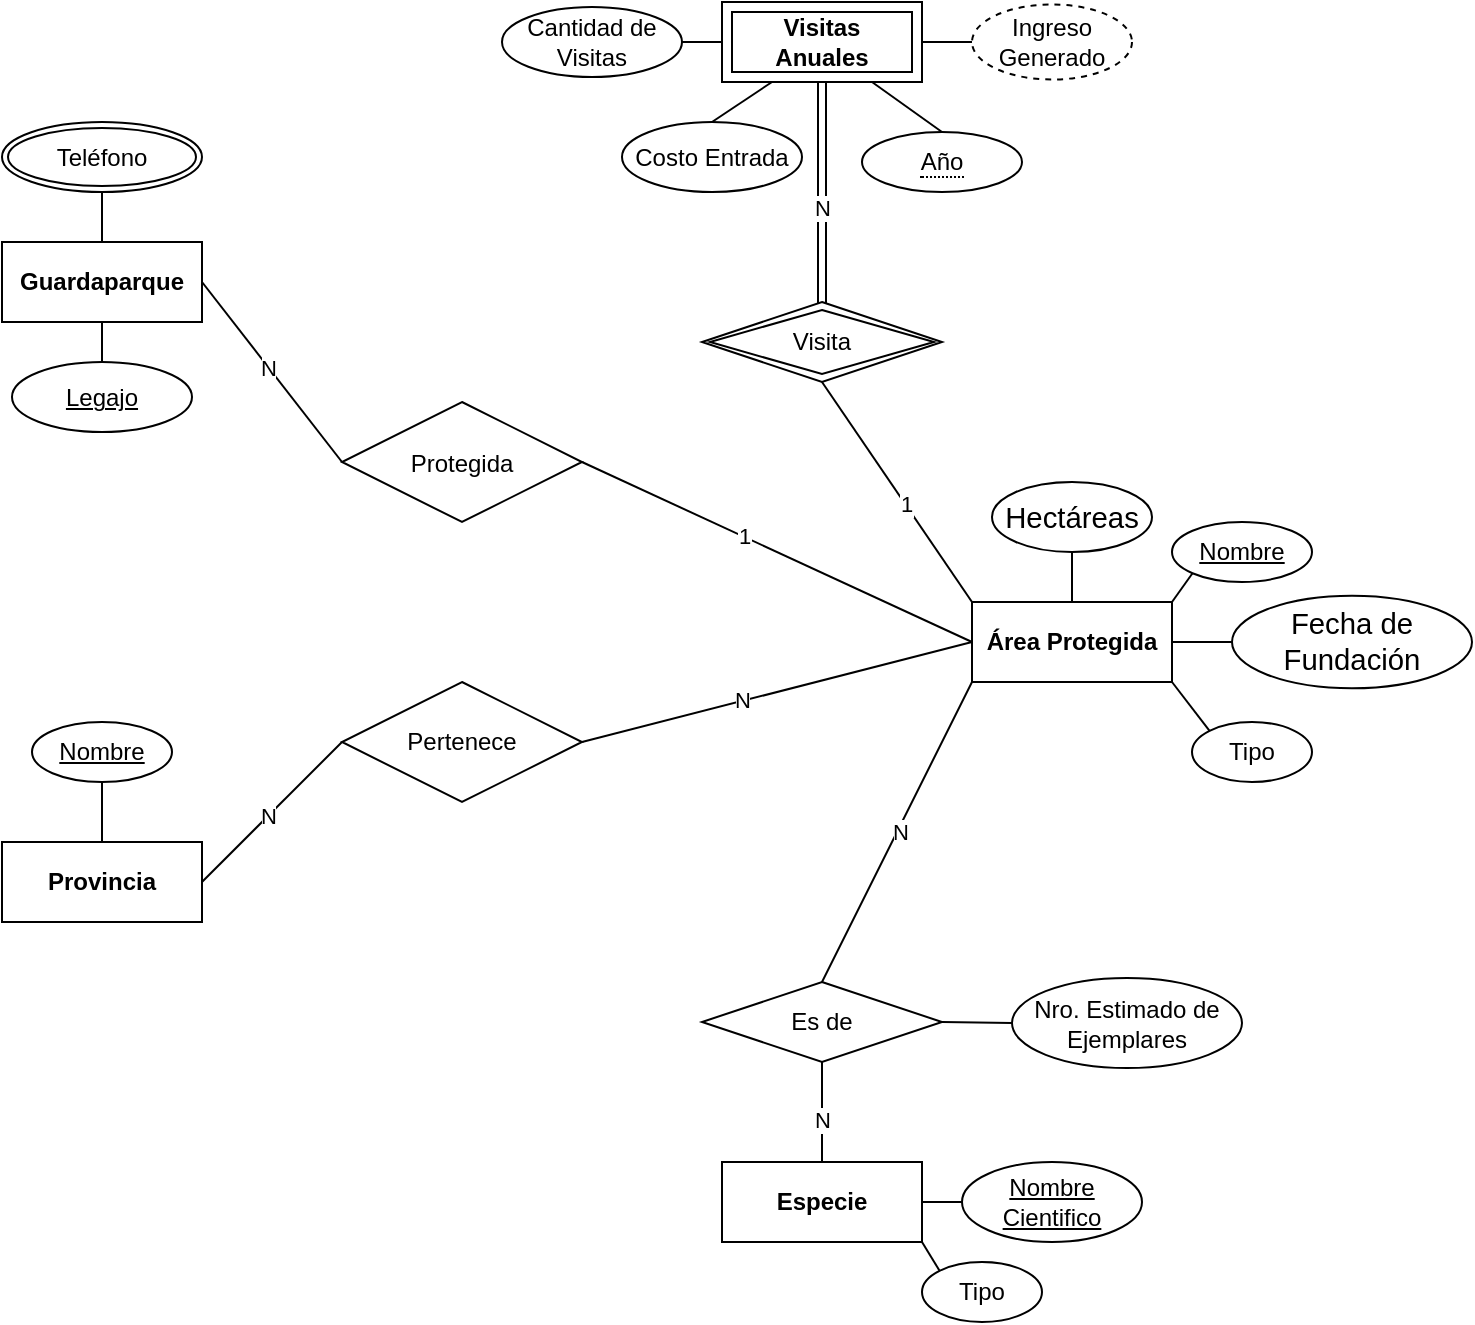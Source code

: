 <mxfile version="24.7.12">
  <diagram id="R2lEEEUBdFMjLlhIrx00" name="Page-1">
    <mxGraphModel dx="2571" dy="1238" grid="1" gridSize="10" guides="1" tooltips="1" connect="1" arrows="1" fold="1" page="1" pageScale="1" pageWidth="850" pageHeight="1100" math="0" shadow="0" extFonts="Permanent Marker^https://fonts.googleapis.com/css?family=Permanent+Marker">
      <root>
        <mxCell id="0" />
        <mxCell id="1" parent="0" />
        <mxCell id="lUvRs2Jbv9TMR5lQ5HXI-2" value="&lt;strong&gt;Área Protegida&lt;/strong&gt;" style="whiteSpace=wrap;html=1;align=center;" vertex="1" parent="1">
          <mxGeometry x="575" y="340" width="100" height="40" as="geometry" />
        </mxCell>
        <mxCell id="lUvRs2Jbv9TMR5lQ5HXI-3" value="&lt;strong&gt;Especie&lt;/strong&gt;" style="whiteSpace=wrap;html=1;align=center;" vertex="1" parent="1">
          <mxGeometry x="450" y="620" width="100" height="40" as="geometry" />
        </mxCell>
        <mxCell id="lUvRs2Jbv9TMR5lQ5HXI-5" value="&lt;strong&gt;Guardaparque&lt;/strong&gt;" style="whiteSpace=wrap;html=1;align=center;" vertex="1" parent="1">
          <mxGeometry x="90" y="160" width="100" height="40" as="geometry" />
        </mxCell>
        <mxCell id="lUvRs2Jbv9TMR5lQ5HXI-6" value="&lt;strong&gt;Provincia&lt;/strong&gt;" style="whiteSpace=wrap;html=1;align=center;" vertex="1" parent="1">
          <mxGeometry x="90" y="460" width="100" height="40" as="geometry" />
        </mxCell>
        <mxCell id="lUvRs2Jbv9TMR5lQ5HXI-7" value="Ingreso Generado" style="ellipse;whiteSpace=wrap;html=1;align=center;dashed=1;" vertex="1" parent="1">
          <mxGeometry x="575" y="41.25" width="80" height="37.5" as="geometry" />
        </mxCell>
        <mxCell id="lUvRs2Jbv9TMR5lQ5HXI-8" value="Nombre" style="ellipse;whiteSpace=wrap;html=1;align=center;fontStyle=4;" vertex="1" parent="1">
          <mxGeometry x="675" y="300" width="70" height="30" as="geometry" />
        </mxCell>
        <mxCell id="lUvRs2Jbv9TMR5lQ5HXI-9" value="Tipo" style="ellipse;whiteSpace=wrap;html=1;align=center;" vertex="1" parent="1">
          <mxGeometry x="685" y="400" width="60" height="30" as="geometry" />
        </mxCell>
        <mxCell id="lUvRs2Jbv9TMR5lQ5HXI-10" value="&lt;span style=&quot;font-size:11.0pt;line-height:&lt;br/&gt;115%;font-family:&amp;quot;Arial&amp;quot;,sans-serif;mso-fareast-font-family:Arial;mso-ansi-language:&lt;br/&gt;#000A;mso-fareast-language:EN-US;mso-bidi-language:AR-SA&quot; lang=&quot;es&quot;&gt;Fecha de Fundación&lt;/span&gt;" style="ellipse;whiteSpace=wrap;html=1;align=center;" vertex="1" parent="1">
          <mxGeometry x="705" y="336.88" width="120" height="46.25" as="geometry" />
        </mxCell>
        <mxCell id="lUvRs2Jbv9TMR5lQ5HXI-11" value="&lt;span style=&quot;font-size:11.0pt;line-height:&lt;br/&gt;115%;font-family:&amp;quot;Arial&amp;quot;,sans-serif;mso-fareast-font-family:Arial;mso-ansi-language:&lt;br/&gt;#000A;mso-fareast-language:EN-US;mso-bidi-language:AR-SA&quot; lang=&quot;es&quot;&gt;Hectáreas &lt;/span&gt;" style="ellipse;whiteSpace=wrap;html=1;align=center;" vertex="1" parent="1">
          <mxGeometry x="585" y="280" width="80" height="35" as="geometry" />
        </mxCell>
        <mxCell id="lUvRs2Jbv9TMR5lQ5HXI-12" value="" style="endArrow=none;html=1;rounded=0;entryX=1;entryY=0.5;entryDx=0;entryDy=0;exitX=0;exitY=0.5;exitDx=0;exitDy=0;" edge="1" parent="1" source="lUvRs2Jbv9TMR5lQ5HXI-7" target="lUvRs2Jbv9TMR5lQ5HXI-41">
          <mxGeometry width="50" height="50" relative="1" as="geometry">
            <mxPoint x="455" y="240" as="sourcePoint" />
            <mxPoint x="555" y="57.5" as="targetPoint" />
          </mxGeometry>
        </mxCell>
        <mxCell id="lUvRs2Jbv9TMR5lQ5HXI-13" value="" style="endArrow=none;html=1;rounded=0;entryX=1;entryY=0;entryDx=0;entryDy=0;exitX=0;exitY=1;exitDx=0;exitDy=0;" edge="1" parent="1" source="lUvRs2Jbv9TMR5lQ5HXI-8" target="lUvRs2Jbv9TMR5lQ5HXI-2">
          <mxGeometry width="50" height="50" relative="1" as="geometry">
            <mxPoint x="635" y="320" as="sourcePoint" />
            <mxPoint x="635" y="353" as="targetPoint" />
          </mxGeometry>
        </mxCell>
        <mxCell id="lUvRs2Jbv9TMR5lQ5HXI-14" value="" style="endArrow=none;html=1;rounded=0;entryX=1;entryY=0.5;entryDx=0;entryDy=0;exitX=0;exitY=0.5;exitDx=0;exitDy=0;" edge="1" parent="1" source="lUvRs2Jbv9TMR5lQ5HXI-10" target="lUvRs2Jbv9TMR5lQ5HXI-2">
          <mxGeometry width="50" height="50" relative="1" as="geometry">
            <mxPoint x="705" y="340" as="sourcePoint" />
            <mxPoint x="685" y="353" as="targetPoint" />
          </mxGeometry>
        </mxCell>
        <mxCell id="lUvRs2Jbv9TMR5lQ5HXI-15" value="" style="endArrow=none;html=1;rounded=0;entryX=1;entryY=1;entryDx=0;entryDy=0;exitX=0;exitY=0;exitDx=0;exitDy=0;" edge="1" parent="1" source="lUvRs2Jbv9TMR5lQ5HXI-9" target="lUvRs2Jbv9TMR5lQ5HXI-2">
          <mxGeometry width="50" height="50" relative="1" as="geometry">
            <mxPoint x="715" y="373" as="sourcePoint" />
            <mxPoint x="685" y="373" as="targetPoint" />
          </mxGeometry>
        </mxCell>
        <mxCell id="lUvRs2Jbv9TMR5lQ5HXI-16" value="" style="endArrow=none;html=1;rounded=0;entryX=0.5;entryY=0;entryDx=0;entryDy=0;exitX=0.5;exitY=1;exitDx=0;exitDy=0;" edge="1" parent="1" source="lUvRs2Jbv9TMR5lQ5HXI-11" target="lUvRs2Jbv9TMR5lQ5HXI-2">
          <mxGeometry width="50" height="50" relative="1" as="geometry">
            <mxPoint x="699" y="414" as="sourcePoint" />
            <mxPoint x="685" y="393" as="targetPoint" />
          </mxGeometry>
        </mxCell>
        <mxCell id="lUvRs2Jbv9TMR5lQ5HXI-22" value="" style="endArrow=none;html=1;rounded=0;entryX=0;entryY=0;entryDx=0;entryDy=0;exitX=0.5;exitY=1;exitDx=0;exitDy=0;" edge="1" parent="1" source="lUvRs2Jbv9TMR5lQ5HXI-43" target="lUvRs2Jbv9TMR5lQ5HXI-2">
          <mxGeometry relative="1" as="geometry">
            <mxPoint x="500" y="200" as="sourcePoint" />
            <mxPoint x="520" y="470" as="targetPoint" />
            <Array as="points" />
          </mxGeometry>
        </mxCell>
        <mxCell id="lUvRs2Jbv9TMR5lQ5HXI-61" value="1" style="edgeLabel;html=1;align=center;verticalAlign=middle;resizable=0;points=[];" vertex="1" connectable="0" parent="lUvRs2Jbv9TMR5lQ5HXI-22">
          <mxGeometry x="0.031" y="2" relative="1" as="geometry">
            <mxPoint x="2" y="5" as="offset" />
          </mxGeometry>
        </mxCell>
        <mxCell id="lUvRs2Jbv9TMR5lQ5HXI-26" value="" style="endArrow=none;html=1;rounded=0;entryX=0.75;entryY=1;entryDx=0;entryDy=0;exitX=0.5;exitY=0;exitDx=0;exitDy=0;" edge="1" source="lUvRs2Jbv9TMR5lQ5HXI-44" parent="1">
          <mxGeometry width="50" height="50" relative="1" as="geometry">
            <mxPoint x="560" y="100" as="sourcePoint" />
            <mxPoint x="525" y="80" as="targetPoint" />
          </mxGeometry>
        </mxCell>
        <mxCell id="lUvRs2Jbv9TMR5lQ5HXI-27" value="Costo Entrada" style="ellipse;whiteSpace=wrap;html=1;align=center;" vertex="1" parent="1">
          <mxGeometry x="400" y="100" width="90" height="35" as="geometry" />
        </mxCell>
        <mxCell id="lUvRs2Jbv9TMR5lQ5HXI-28" value="" style="endArrow=none;html=1;rounded=0;exitX=0.5;exitY=0;exitDx=0;exitDy=0;entryX=0.25;entryY=1;entryDx=0;entryDy=0;" edge="1" source="lUvRs2Jbv9TMR5lQ5HXI-27" parent="1" target="lUvRs2Jbv9TMR5lQ5HXI-41">
          <mxGeometry width="50" height="50" relative="1" as="geometry">
            <mxPoint x="794" y="104" as="sourcePoint" />
            <mxPoint x="475" y="80" as="targetPoint" />
          </mxGeometry>
        </mxCell>
        <mxCell id="lUvRs2Jbv9TMR5lQ5HXI-29" value="" style="endArrow=none;html=1;rounded=0;exitX=1;exitY=0.5;exitDx=0;exitDy=0;entryX=0;entryY=0.5;entryDx=0;entryDy=0;" edge="1" source="lUvRs2Jbv9TMR5lQ5HXI-30" parent="1" target="lUvRs2Jbv9TMR5lQ5HXI-41">
          <mxGeometry width="50" height="50" relative="1" as="geometry">
            <mxPoint x="804" y="-1" as="sourcePoint" />
            <mxPoint x="450" y="60" as="targetPoint" />
          </mxGeometry>
        </mxCell>
        <mxCell id="lUvRs2Jbv9TMR5lQ5HXI-30" value="Cantidad de Visitas" style="ellipse;whiteSpace=wrap;html=1;align=center;" vertex="1" parent="1">
          <mxGeometry x="340" y="42.5" width="90" height="35" as="geometry" />
        </mxCell>
        <mxCell id="lUvRs2Jbv9TMR5lQ5HXI-31" value="&lt;font style=&quot;font-size: 12px;&quot;&gt;&lt;span style=&quot;line-height: 115%; font-family: &amp;quot;Arial&amp;quot;, sans-serif;&quot; lang=&quot;es&quot;&gt;Protegida&lt;/span&gt;&lt;/font&gt;&lt;span style=&quot;font-size:11.0pt;line-height:&lt;br/&gt;115%;font-family:&amp;quot;Arial&amp;quot;,sans-serif;mso-fareast-font-family:Arial;mso-ansi-language:&lt;br/&gt;#000A;mso-fareast-language:EN-US;mso-bidi-language:AR-SA&quot; lang=&quot;es&quot;&gt; &lt;/span&gt;" style="shape=rhombus;perimeter=rhombusPerimeter;whiteSpace=wrap;html=1;align=center;" vertex="1" parent="1">
          <mxGeometry x="260" y="240" width="120" height="60" as="geometry" />
        </mxCell>
        <mxCell id="lUvRs2Jbv9TMR5lQ5HXI-32" value="" style="endArrow=none;html=1;rounded=0;entryX=0;entryY=0.5;entryDx=0;entryDy=0;exitX=1;exitY=0.5;exitDx=0;exitDy=0;" edge="1" parent="1" source="lUvRs2Jbv9TMR5lQ5HXI-31" target="lUvRs2Jbv9TMR5lQ5HXI-2">
          <mxGeometry relative="1" as="geometry">
            <mxPoint x="325" y="550" as="sourcePoint" />
            <mxPoint x="485" y="550" as="targetPoint" />
          </mxGeometry>
        </mxCell>
        <mxCell id="lUvRs2Jbv9TMR5lQ5HXI-57" value="1" style="edgeLabel;html=1;align=center;verticalAlign=middle;resizable=0;points=[];" vertex="1" connectable="0" parent="lUvRs2Jbv9TMR5lQ5HXI-32">
          <mxGeometry x="-0.222" y="-1" relative="1" as="geometry">
            <mxPoint x="5" y="1" as="offset" />
          </mxGeometry>
        </mxCell>
        <mxCell id="lUvRs2Jbv9TMR5lQ5HXI-33" value="" style="endArrow=none;html=1;rounded=0;entryX=0;entryY=0.5;entryDx=0;entryDy=0;exitX=1;exitY=0.5;exitDx=0;exitDy=0;" edge="1" parent="1" source="lUvRs2Jbv9TMR5lQ5HXI-5" target="lUvRs2Jbv9TMR5lQ5HXI-31">
          <mxGeometry relative="1" as="geometry">
            <mxPoint x="70" y="518" as="sourcePoint" />
            <mxPoint x="145" y="510" as="targetPoint" />
          </mxGeometry>
        </mxCell>
        <mxCell id="lUvRs2Jbv9TMR5lQ5HXI-56" value="N" style="edgeLabel;html=1;align=center;verticalAlign=middle;resizable=0;points=[];" vertex="1" connectable="0" parent="lUvRs2Jbv9TMR5lQ5HXI-33">
          <mxGeometry x="-0.343" y="-1" relative="1" as="geometry">
            <mxPoint x="11" y="13" as="offset" />
          </mxGeometry>
        </mxCell>
        <mxCell id="lUvRs2Jbv9TMR5lQ5HXI-34" value="" style="endArrow=none;html=1;rounded=0;entryX=0;entryY=1;entryDx=0;entryDy=0;exitX=0.5;exitY=0;exitDx=0;exitDy=0;" edge="1" source="lUvRs2Jbv9TMR5lQ5HXI-35" parent="1" target="lUvRs2Jbv9TMR5lQ5HXI-2">
          <mxGeometry relative="1" as="geometry">
            <mxPoint x="370" y="520" as="sourcePoint" />
            <mxPoint x="600" y="350" as="targetPoint" />
            <Array as="points" />
          </mxGeometry>
        </mxCell>
        <mxCell id="lUvRs2Jbv9TMR5lQ5HXI-63" value="N" style="edgeLabel;html=1;align=center;verticalAlign=middle;resizable=0;points=[];" vertex="1" connectable="0" parent="lUvRs2Jbv9TMR5lQ5HXI-34">
          <mxGeometry x="-0.156" y="-1" relative="1" as="geometry">
            <mxPoint x="6" y="-12" as="offset" />
          </mxGeometry>
        </mxCell>
        <mxCell id="lUvRs2Jbv9TMR5lQ5HXI-35" value="Es de" style="shape=rhombus;perimeter=rhombusPerimeter;whiteSpace=wrap;html=1;align=center;" vertex="1" parent="1">
          <mxGeometry x="440" y="530" width="120" height="40" as="geometry" />
        </mxCell>
        <mxCell id="lUvRs2Jbv9TMR5lQ5HXI-36" value="" style="endArrow=none;html=1;rounded=0;entryX=0.5;entryY=1;entryDx=0;entryDy=0;exitX=0.5;exitY=0;exitDx=0;exitDy=0;" edge="1" parent="1" source="lUvRs2Jbv9TMR5lQ5HXI-3" target="lUvRs2Jbv9TMR5lQ5HXI-35">
          <mxGeometry relative="1" as="geometry">
            <mxPoint x="510" y="560" as="sourcePoint" />
            <mxPoint x="600" y="390" as="targetPoint" />
            <Array as="points" />
          </mxGeometry>
        </mxCell>
        <mxCell id="lUvRs2Jbv9TMR5lQ5HXI-65" value="N" style="edgeLabel;html=1;align=center;verticalAlign=middle;resizable=0;points=[];" vertex="1" connectable="0" parent="lUvRs2Jbv9TMR5lQ5HXI-36">
          <mxGeometry x="-0.141" relative="1" as="geometry">
            <mxPoint as="offset" />
          </mxGeometry>
        </mxCell>
        <mxCell id="lUvRs2Jbv9TMR5lQ5HXI-37" value="Pertenece" style="shape=rhombus;perimeter=rhombusPerimeter;whiteSpace=wrap;html=1;align=center;" vertex="1" parent="1">
          <mxGeometry x="260" y="380" width="120" height="60" as="geometry" />
        </mxCell>
        <mxCell id="lUvRs2Jbv9TMR5lQ5HXI-38" value="" style="endArrow=none;html=1;rounded=0;entryX=0;entryY=0.5;entryDx=0;entryDy=0;exitX=1;exitY=0.5;exitDx=0;exitDy=0;" edge="1" parent="1" source="lUvRs2Jbv9TMR5lQ5HXI-6" target="lUvRs2Jbv9TMR5lQ5HXI-37">
          <mxGeometry relative="1" as="geometry">
            <mxPoint x="160" y="350" as="sourcePoint" />
            <mxPoint x="230" y="440" as="targetPoint" />
          </mxGeometry>
        </mxCell>
        <mxCell id="lUvRs2Jbv9TMR5lQ5HXI-58" value="N" style="edgeLabel;html=1;align=center;verticalAlign=middle;resizable=0;points=[];" vertex="1" connectable="0" parent="lUvRs2Jbv9TMR5lQ5HXI-38">
          <mxGeometry x="-0.473" y="-1" relative="1" as="geometry">
            <mxPoint x="14" y="-16" as="offset" />
          </mxGeometry>
        </mxCell>
        <mxCell id="lUvRs2Jbv9TMR5lQ5HXI-39" value="" style="endArrow=none;html=1;rounded=0;entryX=0;entryY=0.5;entryDx=0;entryDy=0;exitX=1;exitY=0.5;exitDx=0;exitDy=0;" edge="1" parent="1" source="lUvRs2Jbv9TMR5lQ5HXI-37" target="lUvRs2Jbv9TMR5lQ5HXI-2">
          <mxGeometry relative="1" as="geometry">
            <mxPoint x="390" y="280" as="sourcePoint" />
            <mxPoint x="600" y="370" as="targetPoint" />
          </mxGeometry>
        </mxCell>
        <mxCell id="lUvRs2Jbv9TMR5lQ5HXI-60" value="N" style="edgeLabel;html=1;align=center;verticalAlign=middle;resizable=0;points=[];" vertex="1" connectable="0" parent="lUvRs2Jbv9TMR5lQ5HXI-39">
          <mxGeometry x="-0.179" relative="1" as="geometry">
            <mxPoint y="-1" as="offset" />
          </mxGeometry>
        </mxCell>
        <mxCell id="lUvRs2Jbv9TMR5lQ5HXI-41" value="&lt;strong&gt;Visitas Anuales&lt;/strong&gt;" style="shape=ext;margin=3;double=1;whiteSpace=wrap;html=1;align=center;" vertex="1" parent="1">
          <mxGeometry x="450" y="40" width="100" height="40" as="geometry" />
        </mxCell>
        <mxCell id="lUvRs2Jbv9TMR5lQ5HXI-43" value="Visita" style="shape=rhombus;double=1;perimeter=rhombusPerimeter;whiteSpace=wrap;html=1;align=center;" vertex="1" parent="1">
          <mxGeometry x="440" y="190" width="120" height="40" as="geometry" />
        </mxCell>
        <mxCell id="lUvRs2Jbv9TMR5lQ5HXI-44" value="&lt;span style=&quot;border-bottom: 1px dotted&quot;&gt;Año&lt;/span&gt;" style="ellipse;whiteSpace=wrap;html=1;align=center;" vertex="1" parent="1">
          <mxGeometry x="520" y="105" width="80" height="30" as="geometry" />
        </mxCell>
        <mxCell id="lUvRs2Jbv9TMR5lQ5HXI-46" value="" style="shape=link;html=1;rounded=0;entryX=0.5;entryY=1;entryDx=0;entryDy=0;exitX=0.5;exitY=0.016;exitDx=0;exitDy=0;exitPerimeter=0;" edge="1" parent="1" source="lUvRs2Jbv9TMR5lQ5HXI-43" target="lUvRs2Jbv9TMR5lQ5HXI-41">
          <mxGeometry relative="1" as="geometry">
            <mxPoint x="500" y="160" as="sourcePoint" />
            <mxPoint x="500" y="90" as="targetPoint" />
          </mxGeometry>
        </mxCell>
        <mxCell id="lUvRs2Jbv9TMR5lQ5HXI-47" value="" style="resizable=0;html=1;whiteSpace=wrap;align=right;verticalAlign=bottom;" connectable="0" vertex="1" parent="lUvRs2Jbv9TMR5lQ5HXI-46">
          <mxGeometry x="1" relative="1" as="geometry" />
        </mxCell>
        <mxCell id="lUvRs2Jbv9TMR5lQ5HXI-62" value="N" style="edgeLabel;html=1;align=center;verticalAlign=middle;resizable=0;points=[];" vertex="1" connectable="0" parent="lUvRs2Jbv9TMR5lQ5HXI-46">
          <mxGeometry x="-0.128" relative="1" as="geometry">
            <mxPoint as="offset" />
          </mxGeometry>
        </mxCell>
        <mxCell id="lUvRs2Jbv9TMR5lQ5HXI-48" value="Nombre" style="ellipse;whiteSpace=wrap;html=1;align=center;fontStyle=4;" vertex="1" parent="1">
          <mxGeometry x="105" y="400" width="70" height="30" as="geometry" />
        </mxCell>
        <mxCell id="lUvRs2Jbv9TMR5lQ5HXI-49" value="" style="endArrow=none;html=1;rounded=0;entryX=0.5;entryY=0;entryDx=0;entryDy=0;exitX=0.5;exitY=1;exitDx=0;exitDy=0;" edge="1" source="lUvRs2Jbv9TMR5lQ5HXI-48" parent="1" target="lUvRs2Jbv9TMR5lQ5HXI-6">
          <mxGeometry width="50" height="50" relative="1" as="geometry">
            <mxPoint x="65" y="410" as="sourcePoint" />
            <mxPoint x="145" y="450" as="targetPoint" />
          </mxGeometry>
        </mxCell>
        <mxCell id="lUvRs2Jbv9TMR5lQ5HXI-50" value="" style="endArrow=none;html=1;rounded=0;entryX=1;entryY=1;entryDx=0;entryDy=0;exitX=0;exitY=0;exitDx=0;exitDy=0;" edge="1" source="lUvRs2Jbv9TMR5lQ5HXI-51" parent="1" target="lUvRs2Jbv9TMR5lQ5HXI-3">
          <mxGeometry width="50" height="50" relative="1" as="geometry">
            <mxPoint x="590" y="653" as="sourcePoint" />
            <mxPoint x="550" y="660" as="targetPoint" />
          </mxGeometry>
        </mxCell>
        <mxCell id="lUvRs2Jbv9TMR5lQ5HXI-51" value="Tipo" style="ellipse;whiteSpace=wrap;html=1;align=center;" vertex="1" parent="1">
          <mxGeometry x="550" y="670" width="60" height="30" as="geometry" />
        </mxCell>
        <mxCell id="lUvRs2Jbv9TMR5lQ5HXI-52" value="Nombre Cientifico" style="ellipse;whiteSpace=wrap;html=1;align=center;fontStyle=4;" vertex="1" parent="1">
          <mxGeometry x="570" y="620" width="90" height="40" as="geometry" />
        </mxCell>
        <mxCell id="lUvRs2Jbv9TMR5lQ5HXI-53" value="" style="endArrow=none;html=1;rounded=0;entryX=1;entryY=0.5;entryDx=0;entryDy=0;exitX=0;exitY=0.5;exitDx=0;exitDy=0;" edge="1" parent="1" source="lUvRs2Jbv9TMR5lQ5HXI-52" target="lUvRs2Jbv9TMR5lQ5HXI-3">
          <mxGeometry width="50" height="50" relative="1" as="geometry">
            <mxPoint x="569" y="684" as="sourcePoint" />
            <mxPoint x="560" y="670" as="targetPoint" />
            <Array as="points" />
          </mxGeometry>
        </mxCell>
        <mxCell id="lUvRs2Jbv9TMR5lQ5HXI-54" value="" style="endArrow=none;html=1;rounded=0;entryX=1;entryY=0.5;entryDx=0;entryDy=0;exitX=0;exitY=0.5;exitDx=0;exitDy=0;" edge="1" source="lUvRs2Jbv9TMR5lQ5HXI-55" parent="1" target="lUvRs2Jbv9TMR5lQ5HXI-35">
          <mxGeometry width="50" height="50" relative="1" as="geometry">
            <mxPoint x="730" y="350" as="sourcePoint" />
            <mxPoint x="700" y="370" as="targetPoint" />
          </mxGeometry>
        </mxCell>
        <mxCell id="lUvRs2Jbv9TMR5lQ5HXI-55" value="Nro. Estimado de Ejemplares" style="ellipse;whiteSpace=wrap;html=1;align=center;" vertex="1" parent="1">
          <mxGeometry x="595" y="528" width="115" height="45" as="geometry" />
        </mxCell>
        <mxCell id="lUvRs2Jbv9TMR5lQ5HXI-66" value="" style="endArrow=none;html=1;rounded=0;exitX=0.5;exitY=0;exitDx=0;exitDy=0;entryX=0.5;entryY=1;entryDx=0;entryDy=0;" edge="1" source="lUvRs2Jbv9TMR5lQ5HXI-67" parent="1" target="lUvRs2Jbv9TMR5lQ5HXI-5">
          <mxGeometry width="50" height="50" relative="1" as="geometry">
            <mxPoint x="504" y="61.5" as="sourcePoint" />
            <mxPoint x="150" y="122.5" as="targetPoint" />
          </mxGeometry>
        </mxCell>
        <mxCell id="lUvRs2Jbv9TMR5lQ5HXI-67" value="&lt;u&gt;Legajo&lt;/u&gt;" style="ellipse;whiteSpace=wrap;html=1;align=center;" vertex="1" parent="1">
          <mxGeometry x="95" y="220" width="90" height="35" as="geometry" />
        </mxCell>
        <mxCell id="lUvRs2Jbv9TMR5lQ5HXI-68" value="" style="endArrow=none;html=1;rounded=0;entryX=0.5;entryY=0;entryDx=0;entryDy=0;exitX=0.5;exitY=1;exitDx=0;exitDy=0;" edge="1" source="lUvRs2Jbv9TMR5lQ5HXI-70" parent="1" target="lUvRs2Jbv9TMR5lQ5HXI-5">
          <mxGeometry width="50" height="50" relative="1" as="geometry">
            <mxPoint x="140" y="130" as="sourcePoint" />
            <mxPoint x="120" y="280" as="targetPoint" />
          </mxGeometry>
        </mxCell>
        <mxCell id="lUvRs2Jbv9TMR5lQ5HXI-70" value="Teléfono" style="ellipse;shape=doubleEllipse;margin=3;whiteSpace=wrap;html=1;align=center;" vertex="1" parent="1">
          <mxGeometry x="90" y="100" width="100" height="35" as="geometry" />
        </mxCell>
      </root>
    </mxGraphModel>
  </diagram>
</mxfile>
